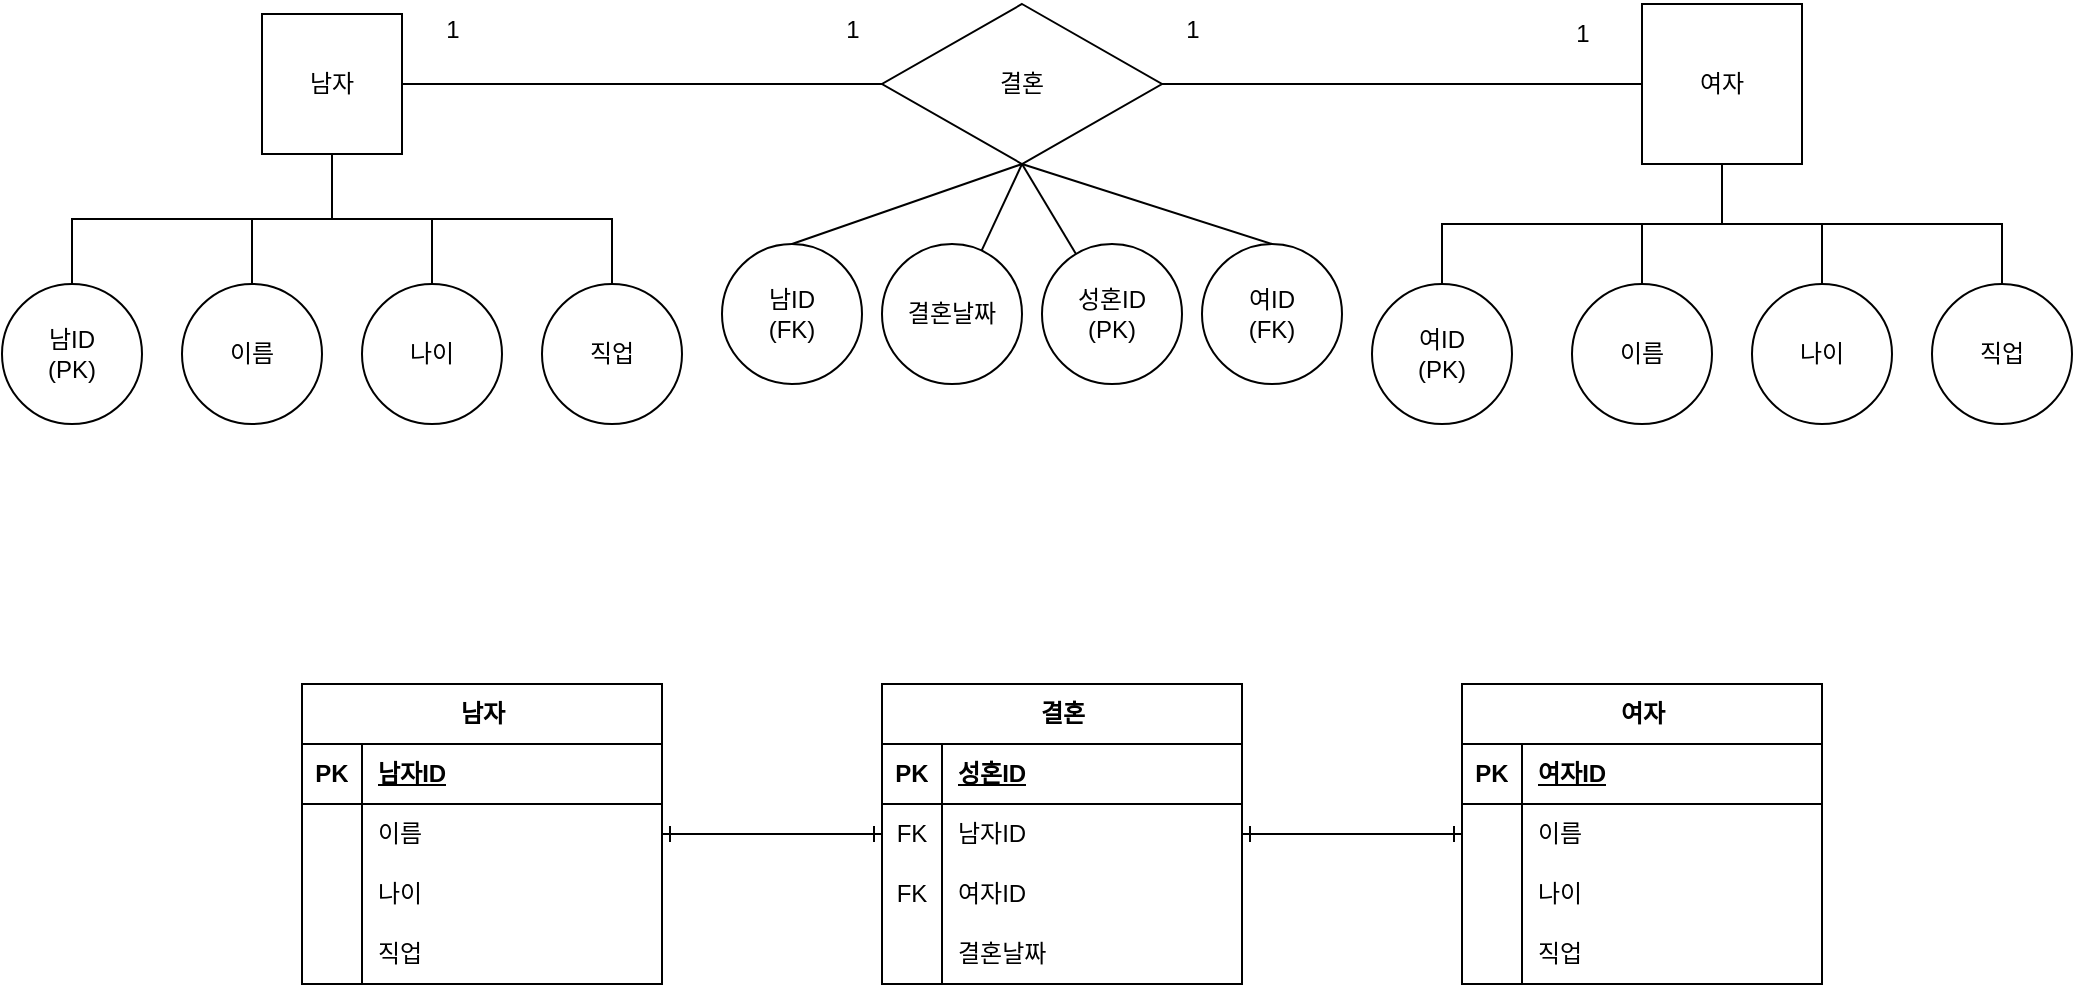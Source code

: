 <mxfile version="26.0.3">
  <diagram name="페이지-1" id="5oVvn2OXAqAv-EqxFE4a">
    <mxGraphModel dx="1434" dy="780" grid="1" gridSize="10" guides="1" tooltips="1" connect="1" arrows="1" fold="1" page="1" pageScale="1" pageWidth="1200" pageHeight="1600" math="0" shadow="0">
      <root>
        <mxCell id="0" />
        <mxCell id="1" parent="0" />
        <mxCell id="mb9hqgriTmYZ5uoK-eVJ-4" style="edgeStyle=orthogonalEdgeStyle;rounded=0;orthogonalLoop=1;jettySize=auto;html=1;exitX=1;exitY=0.5;exitDx=0;exitDy=0;entryX=1;entryY=0.5;entryDx=0;entryDy=0;" edge="1" parent="1" source="mb9hqgriTmYZ5uoK-eVJ-1" target="mb9hqgriTmYZ5uoK-eVJ-1">
          <mxGeometry relative="1" as="geometry">
            <Array as="points" />
          </mxGeometry>
        </mxCell>
        <mxCell id="mb9hqgriTmYZ5uoK-eVJ-7" style="edgeStyle=orthogonalEdgeStyle;rounded=0;orthogonalLoop=1;jettySize=auto;html=1;entryX=0;entryY=0.5;entryDx=0;entryDy=0;endArrow=none;endFill=0;" edge="1" parent="1" source="mb9hqgriTmYZ5uoK-eVJ-1" target="mb9hqgriTmYZ5uoK-eVJ-3">
          <mxGeometry relative="1" as="geometry" />
        </mxCell>
        <mxCell id="mb9hqgriTmYZ5uoK-eVJ-1" value="남자" style="whiteSpace=wrap;html=1;aspect=fixed;" vertex="1" parent="1">
          <mxGeometry x="213" y="165" width="70" height="70" as="geometry" />
        </mxCell>
        <mxCell id="mb9hqgriTmYZ5uoK-eVJ-8" style="edgeStyle=orthogonalEdgeStyle;rounded=0;orthogonalLoop=1;jettySize=auto;html=1;startArrow=none;startFill=0;endArrow=none;endFill=0;entryX=1;entryY=0.5;entryDx=0;entryDy=0;" edge="1" parent="1" source="mb9hqgriTmYZ5uoK-eVJ-2" target="mb9hqgriTmYZ5uoK-eVJ-3">
          <mxGeometry relative="1" as="geometry">
            <mxPoint x="723" y="200" as="targetPoint" />
          </mxGeometry>
        </mxCell>
        <mxCell id="mb9hqgriTmYZ5uoK-eVJ-2" value="여자" style="whiteSpace=wrap;html=1;aspect=fixed;" vertex="1" parent="1">
          <mxGeometry x="903" y="160" width="80" height="80" as="geometry" />
        </mxCell>
        <mxCell id="mb9hqgriTmYZ5uoK-eVJ-3" value="결혼" style="rhombus;whiteSpace=wrap;html=1;" vertex="1" parent="1">
          <mxGeometry x="523" y="160" width="140" height="80" as="geometry" />
        </mxCell>
        <mxCell id="mb9hqgriTmYZ5uoK-eVJ-9" value="1" style="text;html=1;align=center;verticalAlign=middle;resizable=0;points=[];autosize=1;strokeColor=none;fillColor=none;" vertex="1" parent="1">
          <mxGeometry x="493" y="158" width="30" height="30" as="geometry" />
        </mxCell>
        <mxCell id="mb9hqgriTmYZ5uoK-eVJ-10" value="1" style="text;html=1;align=center;verticalAlign=middle;resizable=0;points=[];autosize=1;strokeColor=none;fillColor=none;" vertex="1" parent="1">
          <mxGeometry x="663" y="158" width="30" height="30" as="geometry" />
        </mxCell>
        <mxCell id="mb9hqgriTmYZ5uoK-eVJ-18" style="edgeStyle=orthogonalEdgeStyle;rounded=0;orthogonalLoop=1;jettySize=auto;html=1;exitX=0.5;exitY=0;exitDx=0;exitDy=0;entryX=0.5;entryY=1;entryDx=0;entryDy=0;endArrow=none;endFill=0;" edge="1" parent="1" source="mb9hqgriTmYZ5uoK-eVJ-11" target="mb9hqgriTmYZ5uoK-eVJ-1">
          <mxGeometry relative="1" as="geometry" />
        </mxCell>
        <mxCell id="mb9hqgriTmYZ5uoK-eVJ-11" value="남ID&lt;div&gt;(PK)&lt;/div&gt;" style="ellipse;whiteSpace=wrap;html=1;" vertex="1" parent="1">
          <mxGeometry x="83" y="300" width="70" height="70" as="geometry" />
        </mxCell>
        <mxCell id="mb9hqgriTmYZ5uoK-eVJ-20" style="edgeStyle=orthogonalEdgeStyle;rounded=0;orthogonalLoop=1;jettySize=auto;html=1;entryX=0.5;entryY=1;entryDx=0;entryDy=0;endArrow=none;endFill=0;" edge="1" parent="1" source="mb9hqgriTmYZ5uoK-eVJ-12" target="mb9hqgriTmYZ5uoK-eVJ-1">
          <mxGeometry relative="1" as="geometry" />
        </mxCell>
        <mxCell id="mb9hqgriTmYZ5uoK-eVJ-12" value="이름" style="ellipse;whiteSpace=wrap;html=1;" vertex="1" parent="1">
          <mxGeometry x="173" y="300" width="70" height="70" as="geometry" />
        </mxCell>
        <mxCell id="mb9hqgriTmYZ5uoK-eVJ-22" style="edgeStyle=orthogonalEdgeStyle;rounded=0;orthogonalLoop=1;jettySize=auto;html=1;exitX=0.5;exitY=0;exitDx=0;exitDy=0;entryX=0.5;entryY=1;entryDx=0;entryDy=0;endArrow=none;endFill=0;" edge="1" parent="1" source="mb9hqgriTmYZ5uoK-eVJ-14" target="mb9hqgriTmYZ5uoK-eVJ-1">
          <mxGeometry relative="1" as="geometry" />
        </mxCell>
        <mxCell id="mb9hqgriTmYZ5uoK-eVJ-14" value="나이" style="ellipse;whiteSpace=wrap;html=1;" vertex="1" parent="1">
          <mxGeometry x="263" y="300" width="70" height="70" as="geometry" />
        </mxCell>
        <mxCell id="mb9hqgriTmYZ5uoK-eVJ-25" style="edgeStyle=orthogonalEdgeStyle;rounded=0;orthogonalLoop=1;jettySize=auto;html=1;exitX=0.5;exitY=0;exitDx=0;exitDy=0;entryX=0.5;entryY=1;entryDx=0;entryDy=0;endArrow=none;endFill=0;" edge="1" parent="1" source="mb9hqgriTmYZ5uoK-eVJ-15" target="mb9hqgriTmYZ5uoK-eVJ-1">
          <mxGeometry relative="1" as="geometry" />
        </mxCell>
        <mxCell id="mb9hqgriTmYZ5uoK-eVJ-15" value="직업" style="ellipse;whiteSpace=wrap;html=1;" vertex="1" parent="1">
          <mxGeometry x="353" y="300" width="70" height="70" as="geometry" />
        </mxCell>
        <mxCell id="mb9hqgriTmYZ5uoK-eVJ-30" style="edgeStyle=orthogonalEdgeStyle;rounded=0;orthogonalLoop=1;jettySize=auto;html=1;exitX=0.5;exitY=0;exitDx=0;exitDy=0;entryX=0.5;entryY=1;entryDx=0;entryDy=0;endArrow=none;endFill=0;" edge="1" parent="1" source="mb9hqgriTmYZ5uoK-eVJ-26" target="mb9hqgriTmYZ5uoK-eVJ-2">
          <mxGeometry relative="1" as="geometry" />
        </mxCell>
        <mxCell id="mb9hqgriTmYZ5uoK-eVJ-26" value="여ID&lt;div&gt;(PK)&lt;/div&gt;" style="ellipse;whiteSpace=wrap;html=1;" vertex="1" parent="1">
          <mxGeometry x="768" y="300" width="70" height="70" as="geometry" />
        </mxCell>
        <mxCell id="mb9hqgriTmYZ5uoK-eVJ-270" style="edgeStyle=orthogonalEdgeStyle;rounded=0;orthogonalLoop=1;jettySize=auto;html=1;endArrow=none;endFill=0;" edge="1" parent="1" source="mb9hqgriTmYZ5uoK-eVJ-27" target="mb9hqgriTmYZ5uoK-eVJ-2">
          <mxGeometry relative="1" as="geometry" />
        </mxCell>
        <mxCell id="mb9hqgriTmYZ5uoK-eVJ-27" value="이름" style="ellipse;whiteSpace=wrap;html=1;" vertex="1" parent="1">
          <mxGeometry x="868" y="300" width="70" height="70" as="geometry" />
        </mxCell>
        <mxCell id="mb9hqgriTmYZ5uoK-eVJ-271" style="edgeStyle=orthogonalEdgeStyle;rounded=0;orthogonalLoop=1;jettySize=auto;html=1;exitX=0.5;exitY=0;exitDx=0;exitDy=0;endArrow=none;endFill=0;" edge="1" parent="1" source="mb9hqgriTmYZ5uoK-eVJ-28" target="mb9hqgriTmYZ5uoK-eVJ-2">
          <mxGeometry relative="1" as="geometry" />
        </mxCell>
        <mxCell id="mb9hqgriTmYZ5uoK-eVJ-28" value="나이" style="ellipse;whiteSpace=wrap;html=1;" vertex="1" parent="1">
          <mxGeometry x="958" y="300" width="70" height="70" as="geometry" />
        </mxCell>
        <mxCell id="mb9hqgriTmYZ5uoK-eVJ-273" style="edgeStyle=orthogonalEdgeStyle;rounded=0;orthogonalLoop=1;jettySize=auto;html=1;exitX=0.5;exitY=0;exitDx=0;exitDy=0;entryX=0.5;entryY=1;entryDx=0;entryDy=0;endArrow=none;endFill=0;" edge="1" parent="1" source="mb9hqgriTmYZ5uoK-eVJ-29" target="mb9hqgriTmYZ5uoK-eVJ-2">
          <mxGeometry relative="1" as="geometry" />
        </mxCell>
        <mxCell id="mb9hqgriTmYZ5uoK-eVJ-29" value="직업" style="ellipse;whiteSpace=wrap;html=1;" vertex="1" parent="1">
          <mxGeometry x="1048" y="300" width="70" height="70" as="geometry" />
        </mxCell>
        <mxCell id="mb9hqgriTmYZ5uoK-eVJ-279" style="rounded=0;orthogonalLoop=1;jettySize=auto;html=1;exitX=0.5;exitY=0;exitDx=0;exitDy=0;entryX=0.5;entryY=1;entryDx=0;entryDy=0;endArrow=none;endFill=0;" edge="1" parent="1" source="mb9hqgriTmYZ5uoK-eVJ-222" target="mb9hqgriTmYZ5uoK-eVJ-3">
          <mxGeometry relative="1" as="geometry" />
        </mxCell>
        <mxCell id="mb9hqgriTmYZ5uoK-eVJ-222" value="여ID&lt;div&gt;(FK)&lt;/div&gt;" style="ellipse;whiteSpace=wrap;html=1;" vertex="1" parent="1">
          <mxGeometry x="683" y="280" width="70" height="70" as="geometry" />
        </mxCell>
        <mxCell id="mb9hqgriTmYZ5uoK-eVJ-283" style="rounded=0;orthogonalLoop=1;jettySize=auto;html=1;entryX=0.5;entryY=1;entryDx=0;entryDy=0;exitX=0.5;exitY=0;exitDx=0;exitDy=0;endArrow=none;endFill=0;" edge="1" parent="1" source="mb9hqgriTmYZ5uoK-eVJ-223" target="mb9hqgriTmYZ5uoK-eVJ-3">
          <mxGeometry relative="1" as="geometry" />
        </mxCell>
        <mxCell id="mb9hqgriTmYZ5uoK-eVJ-223" value="남ID&lt;div&gt;(FK)&lt;/div&gt;" style="ellipse;whiteSpace=wrap;html=1;" vertex="1" parent="1">
          <mxGeometry x="443" y="280" width="70" height="70" as="geometry" />
        </mxCell>
        <mxCell id="mb9hqgriTmYZ5uoK-eVJ-282" style="rounded=0;orthogonalLoop=1;jettySize=auto;html=1;entryX=0.5;entryY=1;entryDx=0;entryDy=0;endArrow=none;endFill=0;" edge="1" parent="1" source="mb9hqgriTmYZ5uoK-eVJ-224" target="mb9hqgriTmYZ5uoK-eVJ-3">
          <mxGeometry relative="1" as="geometry" />
        </mxCell>
        <mxCell id="mb9hqgriTmYZ5uoK-eVJ-224" value="결혼날짜" style="ellipse;whiteSpace=wrap;html=1;" vertex="1" parent="1">
          <mxGeometry x="523" y="280" width="70" height="70" as="geometry" />
        </mxCell>
        <mxCell id="mb9hqgriTmYZ5uoK-eVJ-276" style="rounded=0;orthogonalLoop=1;jettySize=auto;html=1;entryX=0.5;entryY=1;entryDx=0;entryDy=0;endArrow=none;endFill=0;" edge="1" parent="1" source="mb9hqgriTmYZ5uoK-eVJ-225" target="mb9hqgriTmYZ5uoK-eVJ-3">
          <mxGeometry relative="1" as="geometry" />
        </mxCell>
        <mxCell id="mb9hqgriTmYZ5uoK-eVJ-225" value="성혼ID&lt;div&gt;(PK)&lt;/div&gt;" style="ellipse;whiteSpace=wrap;html=1;" vertex="1" parent="1">
          <mxGeometry x="603" y="280" width="70" height="70" as="geometry" />
        </mxCell>
        <mxCell id="mb9hqgriTmYZ5uoK-eVJ-252" value="" style="edgeStyle=orthogonalEdgeStyle;rounded=0;orthogonalLoop=1;jettySize=auto;html=1;endArrow=ERone;endFill=0;startArrow=ERone;startFill=0;" edge="1" parent="1" source="mb9hqgriTmYZ5uoK-eVJ-226" target="mb9hqgriTmYZ5uoK-eVJ-239">
          <mxGeometry relative="1" as="geometry" />
        </mxCell>
        <mxCell id="mb9hqgriTmYZ5uoK-eVJ-226" value="남자" style="shape=table;startSize=30;container=1;collapsible=1;childLayout=tableLayout;fixedRows=1;rowLines=0;fontStyle=1;align=center;resizeLast=1;html=1;" vertex="1" parent="1">
          <mxGeometry x="233" y="500" width="180" height="150" as="geometry" />
        </mxCell>
        <mxCell id="mb9hqgriTmYZ5uoK-eVJ-227" value="" style="shape=tableRow;horizontal=0;startSize=0;swimlaneHead=0;swimlaneBody=0;fillColor=none;collapsible=0;dropTarget=0;points=[[0,0.5],[1,0.5]];portConstraint=eastwest;top=0;left=0;right=0;bottom=1;" vertex="1" parent="mb9hqgriTmYZ5uoK-eVJ-226">
          <mxGeometry y="30" width="180" height="30" as="geometry" />
        </mxCell>
        <mxCell id="mb9hqgriTmYZ5uoK-eVJ-228" value="PK" style="shape=partialRectangle;connectable=0;fillColor=none;top=0;left=0;bottom=0;right=0;fontStyle=1;overflow=hidden;whiteSpace=wrap;html=1;" vertex="1" parent="mb9hqgriTmYZ5uoK-eVJ-227">
          <mxGeometry width="30" height="30" as="geometry">
            <mxRectangle width="30" height="30" as="alternateBounds" />
          </mxGeometry>
        </mxCell>
        <mxCell id="mb9hqgriTmYZ5uoK-eVJ-229" value="남자ID" style="shape=partialRectangle;connectable=0;fillColor=none;top=0;left=0;bottom=0;right=0;align=left;spacingLeft=6;fontStyle=5;overflow=hidden;whiteSpace=wrap;html=1;" vertex="1" parent="mb9hqgriTmYZ5uoK-eVJ-227">
          <mxGeometry x="30" width="150" height="30" as="geometry">
            <mxRectangle width="150" height="30" as="alternateBounds" />
          </mxGeometry>
        </mxCell>
        <mxCell id="mb9hqgriTmYZ5uoK-eVJ-230" value="" style="shape=tableRow;horizontal=0;startSize=0;swimlaneHead=0;swimlaneBody=0;fillColor=none;collapsible=0;dropTarget=0;points=[[0,0.5],[1,0.5]];portConstraint=eastwest;top=0;left=0;right=0;bottom=0;" vertex="1" parent="mb9hqgriTmYZ5uoK-eVJ-226">
          <mxGeometry y="60" width="180" height="30" as="geometry" />
        </mxCell>
        <mxCell id="mb9hqgriTmYZ5uoK-eVJ-231" value="" style="shape=partialRectangle;connectable=0;fillColor=none;top=0;left=0;bottom=0;right=0;editable=1;overflow=hidden;whiteSpace=wrap;html=1;" vertex="1" parent="mb9hqgriTmYZ5uoK-eVJ-230">
          <mxGeometry width="30" height="30" as="geometry">
            <mxRectangle width="30" height="30" as="alternateBounds" />
          </mxGeometry>
        </mxCell>
        <mxCell id="mb9hqgriTmYZ5uoK-eVJ-232" value="이름" style="shape=partialRectangle;connectable=0;fillColor=none;top=0;left=0;bottom=0;right=0;align=left;spacingLeft=6;overflow=hidden;whiteSpace=wrap;html=1;" vertex="1" parent="mb9hqgriTmYZ5uoK-eVJ-230">
          <mxGeometry x="30" width="150" height="30" as="geometry">
            <mxRectangle width="150" height="30" as="alternateBounds" />
          </mxGeometry>
        </mxCell>
        <mxCell id="mb9hqgriTmYZ5uoK-eVJ-233" value="" style="shape=tableRow;horizontal=0;startSize=0;swimlaneHead=0;swimlaneBody=0;fillColor=none;collapsible=0;dropTarget=0;points=[[0,0.5],[1,0.5]];portConstraint=eastwest;top=0;left=0;right=0;bottom=0;" vertex="1" parent="mb9hqgriTmYZ5uoK-eVJ-226">
          <mxGeometry y="90" width="180" height="30" as="geometry" />
        </mxCell>
        <mxCell id="mb9hqgriTmYZ5uoK-eVJ-234" value="" style="shape=partialRectangle;connectable=0;fillColor=none;top=0;left=0;bottom=0;right=0;editable=1;overflow=hidden;whiteSpace=wrap;html=1;" vertex="1" parent="mb9hqgriTmYZ5uoK-eVJ-233">
          <mxGeometry width="30" height="30" as="geometry">
            <mxRectangle width="30" height="30" as="alternateBounds" />
          </mxGeometry>
        </mxCell>
        <mxCell id="mb9hqgriTmYZ5uoK-eVJ-235" value="나이" style="shape=partialRectangle;connectable=0;fillColor=none;top=0;left=0;bottom=0;right=0;align=left;spacingLeft=6;overflow=hidden;whiteSpace=wrap;html=1;" vertex="1" parent="mb9hqgriTmYZ5uoK-eVJ-233">
          <mxGeometry x="30" width="150" height="30" as="geometry">
            <mxRectangle width="150" height="30" as="alternateBounds" />
          </mxGeometry>
        </mxCell>
        <mxCell id="mb9hqgriTmYZ5uoK-eVJ-236" value="" style="shape=tableRow;horizontal=0;startSize=0;swimlaneHead=0;swimlaneBody=0;fillColor=none;collapsible=0;dropTarget=0;points=[[0,0.5],[1,0.5]];portConstraint=eastwest;top=0;left=0;right=0;bottom=0;" vertex="1" parent="mb9hqgriTmYZ5uoK-eVJ-226">
          <mxGeometry y="120" width="180" height="30" as="geometry" />
        </mxCell>
        <mxCell id="mb9hqgriTmYZ5uoK-eVJ-237" value="" style="shape=partialRectangle;connectable=0;fillColor=none;top=0;left=0;bottom=0;right=0;editable=1;overflow=hidden;whiteSpace=wrap;html=1;" vertex="1" parent="mb9hqgriTmYZ5uoK-eVJ-236">
          <mxGeometry width="30" height="30" as="geometry">
            <mxRectangle width="30" height="30" as="alternateBounds" />
          </mxGeometry>
        </mxCell>
        <mxCell id="mb9hqgriTmYZ5uoK-eVJ-238" value="직업" style="shape=partialRectangle;connectable=0;fillColor=none;top=0;left=0;bottom=0;right=0;align=left;spacingLeft=6;overflow=hidden;whiteSpace=wrap;html=1;" vertex="1" parent="mb9hqgriTmYZ5uoK-eVJ-236">
          <mxGeometry x="30" width="150" height="30" as="geometry">
            <mxRectangle width="150" height="30" as="alternateBounds" />
          </mxGeometry>
        </mxCell>
        <mxCell id="mb9hqgriTmYZ5uoK-eVJ-266" value="" style="edgeStyle=orthogonalEdgeStyle;rounded=0;orthogonalLoop=1;jettySize=auto;html=1;endArrow=ERone;endFill=0;startArrow=ERone;startFill=0;" edge="1" parent="1" source="mb9hqgriTmYZ5uoK-eVJ-239" target="mb9hqgriTmYZ5uoK-eVJ-253">
          <mxGeometry relative="1" as="geometry" />
        </mxCell>
        <mxCell id="mb9hqgriTmYZ5uoK-eVJ-239" value="결혼" style="shape=table;startSize=30;container=1;collapsible=1;childLayout=tableLayout;fixedRows=1;rowLines=0;fontStyle=1;align=center;resizeLast=1;html=1;" vertex="1" parent="1">
          <mxGeometry x="523" y="500" width="180" height="150" as="geometry" />
        </mxCell>
        <mxCell id="mb9hqgriTmYZ5uoK-eVJ-240" value="" style="shape=tableRow;horizontal=0;startSize=0;swimlaneHead=0;swimlaneBody=0;fillColor=none;collapsible=0;dropTarget=0;points=[[0,0.5],[1,0.5]];portConstraint=eastwest;top=0;left=0;right=0;bottom=1;" vertex="1" parent="mb9hqgriTmYZ5uoK-eVJ-239">
          <mxGeometry y="30" width="180" height="30" as="geometry" />
        </mxCell>
        <mxCell id="mb9hqgriTmYZ5uoK-eVJ-241" value="PK" style="shape=partialRectangle;connectable=0;fillColor=none;top=0;left=0;bottom=0;right=0;fontStyle=1;overflow=hidden;whiteSpace=wrap;html=1;" vertex="1" parent="mb9hqgriTmYZ5uoK-eVJ-240">
          <mxGeometry width="30" height="30" as="geometry">
            <mxRectangle width="30" height="30" as="alternateBounds" />
          </mxGeometry>
        </mxCell>
        <mxCell id="mb9hqgriTmYZ5uoK-eVJ-242" value="성혼ID" style="shape=partialRectangle;connectable=0;fillColor=none;top=0;left=0;bottom=0;right=0;align=left;spacingLeft=6;fontStyle=5;overflow=hidden;whiteSpace=wrap;html=1;" vertex="1" parent="mb9hqgriTmYZ5uoK-eVJ-240">
          <mxGeometry x="30" width="150" height="30" as="geometry">
            <mxRectangle width="150" height="30" as="alternateBounds" />
          </mxGeometry>
        </mxCell>
        <mxCell id="mb9hqgriTmYZ5uoK-eVJ-243" value="" style="shape=tableRow;horizontal=0;startSize=0;swimlaneHead=0;swimlaneBody=0;fillColor=none;collapsible=0;dropTarget=0;points=[[0,0.5],[1,0.5]];portConstraint=eastwest;top=0;left=0;right=0;bottom=0;" vertex="1" parent="mb9hqgriTmYZ5uoK-eVJ-239">
          <mxGeometry y="60" width="180" height="30" as="geometry" />
        </mxCell>
        <mxCell id="mb9hqgriTmYZ5uoK-eVJ-244" value="FK" style="shape=partialRectangle;connectable=0;fillColor=none;top=0;left=0;bottom=0;right=0;editable=1;overflow=hidden;whiteSpace=wrap;html=1;" vertex="1" parent="mb9hqgriTmYZ5uoK-eVJ-243">
          <mxGeometry width="30" height="30" as="geometry">
            <mxRectangle width="30" height="30" as="alternateBounds" />
          </mxGeometry>
        </mxCell>
        <mxCell id="mb9hqgriTmYZ5uoK-eVJ-245" value="남자ID" style="shape=partialRectangle;connectable=0;fillColor=none;top=0;left=0;bottom=0;right=0;align=left;spacingLeft=6;overflow=hidden;whiteSpace=wrap;html=1;" vertex="1" parent="mb9hqgriTmYZ5uoK-eVJ-243">
          <mxGeometry x="30" width="150" height="30" as="geometry">
            <mxRectangle width="150" height="30" as="alternateBounds" />
          </mxGeometry>
        </mxCell>
        <mxCell id="mb9hqgriTmYZ5uoK-eVJ-246" value="" style="shape=tableRow;horizontal=0;startSize=0;swimlaneHead=0;swimlaneBody=0;fillColor=none;collapsible=0;dropTarget=0;points=[[0,0.5],[1,0.5]];portConstraint=eastwest;top=0;left=0;right=0;bottom=0;" vertex="1" parent="mb9hqgriTmYZ5uoK-eVJ-239">
          <mxGeometry y="90" width="180" height="30" as="geometry" />
        </mxCell>
        <mxCell id="mb9hqgriTmYZ5uoK-eVJ-247" value="FK" style="shape=partialRectangle;connectable=0;fillColor=none;top=0;left=0;bottom=0;right=0;editable=1;overflow=hidden;whiteSpace=wrap;html=1;" vertex="1" parent="mb9hqgriTmYZ5uoK-eVJ-246">
          <mxGeometry width="30" height="30" as="geometry">
            <mxRectangle width="30" height="30" as="alternateBounds" />
          </mxGeometry>
        </mxCell>
        <mxCell id="mb9hqgriTmYZ5uoK-eVJ-248" value="여자ID" style="shape=partialRectangle;connectable=0;fillColor=none;top=0;left=0;bottom=0;right=0;align=left;spacingLeft=6;overflow=hidden;whiteSpace=wrap;html=1;" vertex="1" parent="mb9hqgriTmYZ5uoK-eVJ-246">
          <mxGeometry x="30" width="150" height="30" as="geometry">
            <mxRectangle width="150" height="30" as="alternateBounds" />
          </mxGeometry>
        </mxCell>
        <mxCell id="mb9hqgriTmYZ5uoK-eVJ-249" value="" style="shape=tableRow;horizontal=0;startSize=0;swimlaneHead=0;swimlaneBody=0;fillColor=none;collapsible=0;dropTarget=0;points=[[0,0.5],[1,0.5]];portConstraint=eastwest;top=0;left=0;right=0;bottom=0;" vertex="1" parent="mb9hqgriTmYZ5uoK-eVJ-239">
          <mxGeometry y="120" width="180" height="30" as="geometry" />
        </mxCell>
        <mxCell id="mb9hqgriTmYZ5uoK-eVJ-250" value="" style="shape=partialRectangle;connectable=0;fillColor=none;top=0;left=0;bottom=0;right=0;editable=1;overflow=hidden;whiteSpace=wrap;html=1;" vertex="1" parent="mb9hqgriTmYZ5uoK-eVJ-249">
          <mxGeometry width="30" height="30" as="geometry">
            <mxRectangle width="30" height="30" as="alternateBounds" />
          </mxGeometry>
        </mxCell>
        <mxCell id="mb9hqgriTmYZ5uoK-eVJ-251" value="결혼날짜" style="shape=partialRectangle;connectable=0;fillColor=none;top=0;left=0;bottom=0;right=0;align=left;spacingLeft=6;overflow=hidden;whiteSpace=wrap;html=1;" vertex="1" parent="mb9hqgriTmYZ5uoK-eVJ-249">
          <mxGeometry x="30" width="150" height="30" as="geometry">
            <mxRectangle width="150" height="30" as="alternateBounds" />
          </mxGeometry>
        </mxCell>
        <mxCell id="mb9hqgriTmYZ5uoK-eVJ-253" value="여자" style="shape=table;startSize=30;container=1;collapsible=1;childLayout=tableLayout;fixedRows=1;rowLines=0;fontStyle=1;align=center;resizeLast=1;html=1;" vertex="1" parent="1">
          <mxGeometry x="813" y="500" width="180" height="150" as="geometry" />
        </mxCell>
        <mxCell id="mb9hqgriTmYZ5uoK-eVJ-254" value="" style="shape=tableRow;horizontal=0;startSize=0;swimlaneHead=0;swimlaneBody=0;fillColor=none;collapsible=0;dropTarget=0;points=[[0,0.5],[1,0.5]];portConstraint=eastwest;top=0;left=0;right=0;bottom=1;" vertex="1" parent="mb9hqgriTmYZ5uoK-eVJ-253">
          <mxGeometry y="30" width="180" height="30" as="geometry" />
        </mxCell>
        <mxCell id="mb9hqgriTmYZ5uoK-eVJ-255" value="PK" style="shape=partialRectangle;connectable=0;fillColor=none;top=0;left=0;bottom=0;right=0;fontStyle=1;overflow=hidden;whiteSpace=wrap;html=1;" vertex="1" parent="mb9hqgriTmYZ5uoK-eVJ-254">
          <mxGeometry width="30" height="30" as="geometry">
            <mxRectangle width="30" height="30" as="alternateBounds" />
          </mxGeometry>
        </mxCell>
        <mxCell id="mb9hqgriTmYZ5uoK-eVJ-256" value="여자ID" style="shape=partialRectangle;connectable=0;fillColor=none;top=0;left=0;bottom=0;right=0;align=left;spacingLeft=6;fontStyle=5;overflow=hidden;whiteSpace=wrap;html=1;" vertex="1" parent="mb9hqgriTmYZ5uoK-eVJ-254">
          <mxGeometry x="30" width="150" height="30" as="geometry">
            <mxRectangle width="150" height="30" as="alternateBounds" />
          </mxGeometry>
        </mxCell>
        <mxCell id="mb9hqgriTmYZ5uoK-eVJ-257" value="" style="shape=tableRow;horizontal=0;startSize=0;swimlaneHead=0;swimlaneBody=0;fillColor=none;collapsible=0;dropTarget=0;points=[[0,0.5],[1,0.5]];portConstraint=eastwest;top=0;left=0;right=0;bottom=0;" vertex="1" parent="mb9hqgriTmYZ5uoK-eVJ-253">
          <mxGeometry y="60" width="180" height="30" as="geometry" />
        </mxCell>
        <mxCell id="mb9hqgriTmYZ5uoK-eVJ-258" value="" style="shape=partialRectangle;connectable=0;fillColor=none;top=0;left=0;bottom=0;right=0;editable=1;overflow=hidden;whiteSpace=wrap;html=1;" vertex="1" parent="mb9hqgriTmYZ5uoK-eVJ-257">
          <mxGeometry width="30" height="30" as="geometry">
            <mxRectangle width="30" height="30" as="alternateBounds" />
          </mxGeometry>
        </mxCell>
        <mxCell id="mb9hqgriTmYZ5uoK-eVJ-259" value="이름" style="shape=partialRectangle;connectable=0;fillColor=none;top=0;left=0;bottom=0;right=0;align=left;spacingLeft=6;overflow=hidden;whiteSpace=wrap;html=1;" vertex="1" parent="mb9hqgriTmYZ5uoK-eVJ-257">
          <mxGeometry x="30" width="150" height="30" as="geometry">
            <mxRectangle width="150" height="30" as="alternateBounds" />
          </mxGeometry>
        </mxCell>
        <mxCell id="mb9hqgriTmYZ5uoK-eVJ-260" value="" style="shape=tableRow;horizontal=0;startSize=0;swimlaneHead=0;swimlaneBody=0;fillColor=none;collapsible=0;dropTarget=0;points=[[0,0.5],[1,0.5]];portConstraint=eastwest;top=0;left=0;right=0;bottom=0;" vertex="1" parent="mb9hqgriTmYZ5uoK-eVJ-253">
          <mxGeometry y="90" width="180" height="30" as="geometry" />
        </mxCell>
        <mxCell id="mb9hqgriTmYZ5uoK-eVJ-261" value="" style="shape=partialRectangle;connectable=0;fillColor=none;top=0;left=0;bottom=0;right=0;editable=1;overflow=hidden;whiteSpace=wrap;html=1;" vertex="1" parent="mb9hqgriTmYZ5uoK-eVJ-260">
          <mxGeometry width="30" height="30" as="geometry">
            <mxRectangle width="30" height="30" as="alternateBounds" />
          </mxGeometry>
        </mxCell>
        <mxCell id="mb9hqgriTmYZ5uoK-eVJ-262" value="나이" style="shape=partialRectangle;connectable=0;fillColor=none;top=0;left=0;bottom=0;right=0;align=left;spacingLeft=6;overflow=hidden;whiteSpace=wrap;html=1;" vertex="1" parent="mb9hqgriTmYZ5uoK-eVJ-260">
          <mxGeometry x="30" width="150" height="30" as="geometry">
            <mxRectangle width="150" height="30" as="alternateBounds" />
          </mxGeometry>
        </mxCell>
        <mxCell id="mb9hqgriTmYZ5uoK-eVJ-263" value="" style="shape=tableRow;horizontal=0;startSize=0;swimlaneHead=0;swimlaneBody=0;fillColor=none;collapsible=0;dropTarget=0;points=[[0,0.5],[1,0.5]];portConstraint=eastwest;top=0;left=0;right=0;bottom=0;" vertex="1" parent="mb9hqgriTmYZ5uoK-eVJ-253">
          <mxGeometry y="120" width="180" height="30" as="geometry" />
        </mxCell>
        <mxCell id="mb9hqgriTmYZ5uoK-eVJ-264" value="" style="shape=partialRectangle;connectable=0;fillColor=none;top=0;left=0;bottom=0;right=0;editable=1;overflow=hidden;whiteSpace=wrap;html=1;" vertex="1" parent="mb9hqgriTmYZ5uoK-eVJ-263">
          <mxGeometry width="30" height="30" as="geometry">
            <mxRectangle width="30" height="30" as="alternateBounds" />
          </mxGeometry>
        </mxCell>
        <mxCell id="mb9hqgriTmYZ5uoK-eVJ-265" value="직업" style="shape=partialRectangle;connectable=0;fillColor=none;top=0;left=0;bottom=0;right=0;align=left;spacingLeft=6;overflow=hidden;whiteSpace=wrap;html=1;" vertex="1" parent="mb9hqgriTmYZ5uoK-eVJ-263">
          <mxGeometry x="30" width="150" height="30" as="geometry">
            <mxRectangle width="150" height="30" as="alternateBounds" />
          </mxGeometry>
        </mxCell>
        <mxCell id="mb9hqgriTmYZ5uoK-eVJ-280" value="1" style="text;html=1;align=center;verticalAlign=middle;resizable=0;points=[];autosize=1;strokeColor=none;fillColor=none;" vertex="1" parent="1">
          <mxGeometry x="293" y="158" width="30" height="30" as="geometry" />
        </mxCell>
        <mxCell id="mb9hqgriTmYZ5uoK-eVJ-281" value="1" style="text;html=1;align=center;verticalAlign=middle;resizable=0;points=[];autosize=1;strokeColor=none;fillColor=none;" vertex="1" parent="1">
          <mxGeometry x="858" y="160" width="30" height="30" as="geometry" />
        </mxCell>
      </root>
    </mxGraphModel>
  </diagram>
</mxfile>
